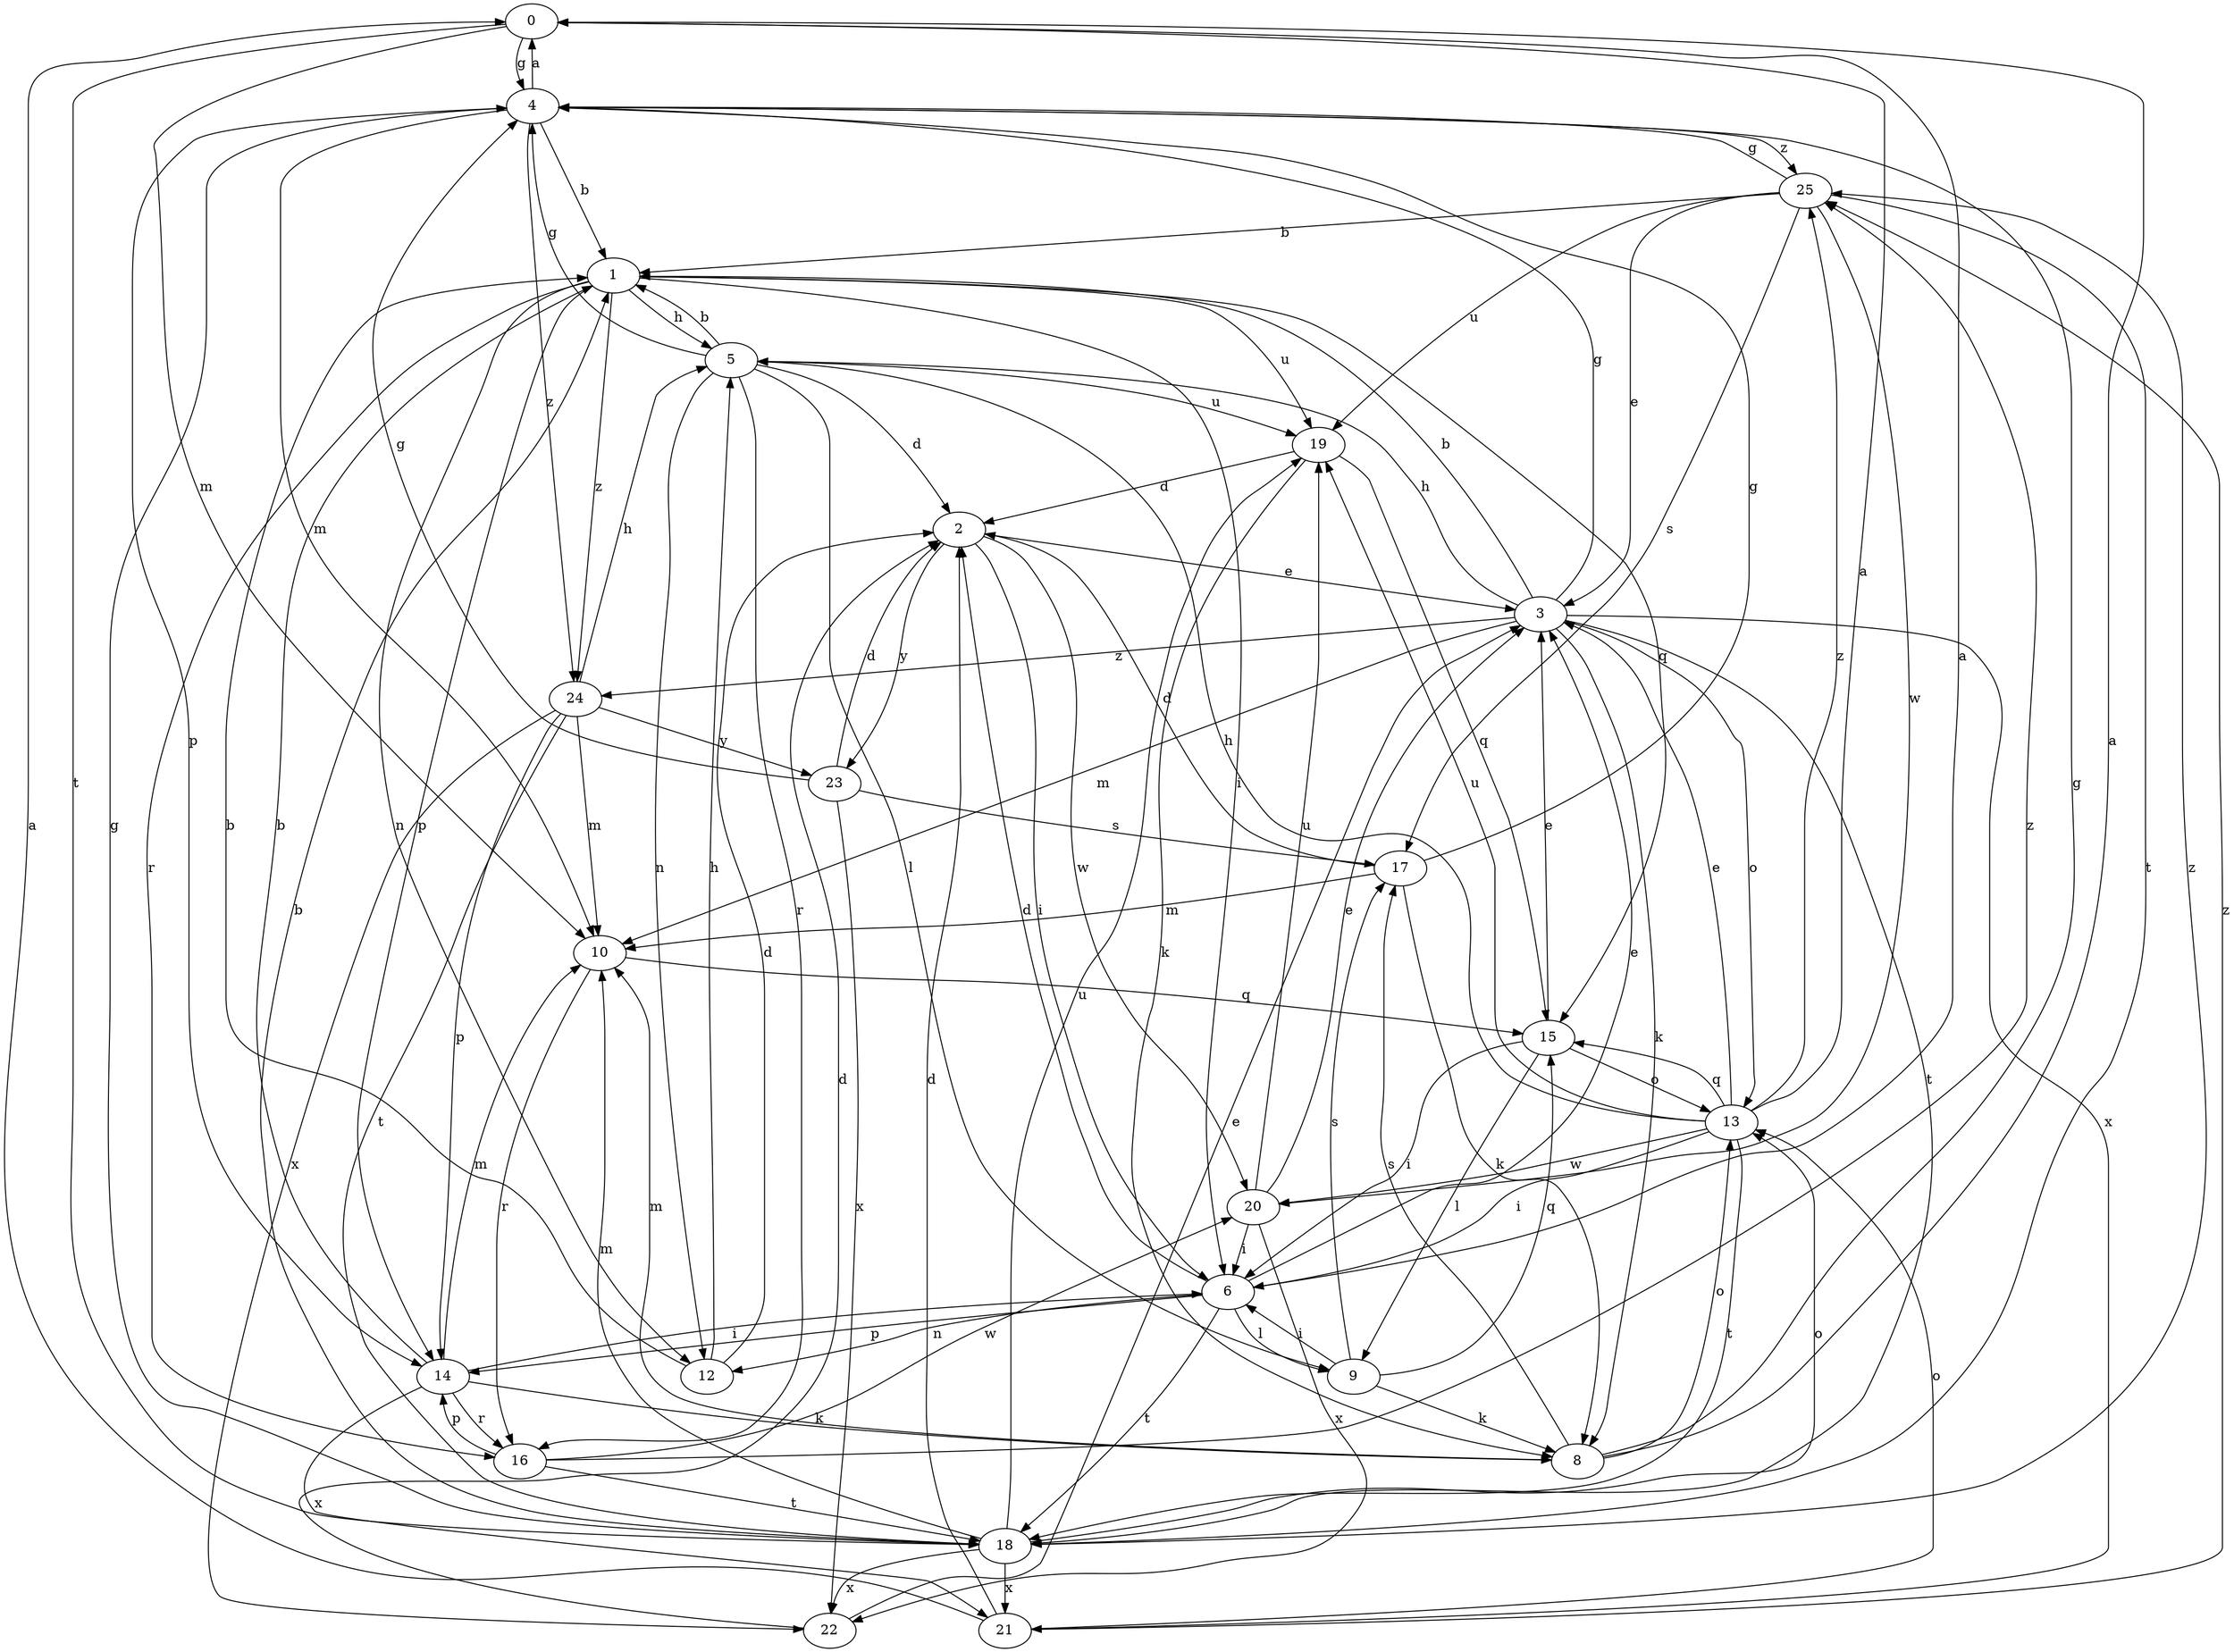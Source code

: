 strict digraph  {
0;
1;
2;
3;
4;
5;
6;
8;
9;
10;
12;
13;
14;
15;
16;
17;
18;
19;
20;
21;
22;
23;
24;
25;
0 -> 4  [label=g];
0 -> 10  [label=m];
0 -> 18  [label=t];
1 -> 5  [label=h];
1 -> 6  [label=i];
1 -> 12  [label=n];
1 -> 14  [label=p];
1 -> 15  [label=q];
1 -> 16  [label=r];
1 -> 19  [label=u];
1 -> 24  [label=z];
2 -> 3  [label=e];
2 -> 6  [label=i];
2 -> 20  [label=w];
2 -> 23  [label=y];
3 -> 1  [label=b];
3 -> 4  [label=g];
3 -> 5  [label=h];
3 -> 8  [label=k];
3 -> 10  [label=m];
3 -> 13  [label=o];
3 -> 18  [label=t];
3 -> 21  [label=x];
3 -> 24  [label=z];
4 -> 0  [label=a];
4 -> 1  [label=b];
4 -> 10  [label=m];
4 -> 14  [label=p];
4 -> 24  [label=z];
4 -> 25  [label=z];
5 -> 1  [label=b];
5 -> 2  [label=d];
5 -> 4  [label=g];
5 -> 9  [label=l];
5 -> 12  [label=n];
5 -> 16  [label=r];
5 -> 19  [label=u];
6 -> 0  [label=a];
6 -> 2  [label=d];
6 -> 3  [label=e];
6 -> 9  [label=l];
6 -> 12  [label=n];
6 -> 14  [label=p];
6 -> 18  [label=t];
8 -> 0  [label=a];
8 -> 4  [label=g];
8 -> 10  [label=m];
8 -> 13  [label=o];
8 -> 17  [label=s];
9 -> 6  [label=i];
9 -> 8  [label=k];
9 -> 15  [label=q];
9 -> 17  [label=s];
10 -> 15  [label=q];
10 -> 16  [label=r];
12 -> 1  [label=b];
12 -> 2  [label=d];
12 -> 5  [label=h];
13 -> 0  [label=a];
13 -> 3  [label=e];
13 -> 5  [label=h];
13 -> 6  [label=i];
13 -> 15  [label=q];
13 -> 18  [label=t];
13 -> 19  [label=u];
13 -> 20  [label=w];
13 -> 25  [label=z];
14 -> 1  [label=b];
14 -> 6  [label=i];
14 -> 8  [label=k];
14 -> 10  [label=m];
14 -> 16  [label=r];
14 -> 21  [label=x];
15 -> 3  [label=e];
15 -> 6  [label=i];
15 -> 9  [label=l];
15 -> 13  [label=o];
16 -> 14  [label=p];
16 -> 18  [label=t];
16 -> 20  [label=w];
16 -> 25  [label=z];
17 -> 2  [label=d];
17 -> 4  [label=g];
17 -> 8  [label=k];
17 -> 10  [label=m];
18 -> 1  [label=b];
18 -> 4  [label=g];
18 -> 10  [label=m];
18 -> 13  [label=o];
18 -> 19  [label=u];
18 -> 21  [label=x];
18 -> 22  [label=x];
18 -> 25  [label=z];
19 -> 2  [label=d];
19 -> 8  [label=k];
19 -> 15  [label=q];
20 -> 3  [label=e];
20 -> 6  [label=i];
20 -> 19  [label=u];
20 -> 22  [label=x];
21 -> 0  [label=a];
21 -> 2  [label=d];
21 -> 13  [label=o];
21 -> 25  [label=z];
22 -> 2  [label=d];
22 -> 3  [label=e];
23 -> 2  [label=d];
23 -> 4  [label=g];
23 -> 17  [label=s];
23 -> 22  [label=x];
24 -> 5  [label=h];
24 -> 10  [label=m];
24 -> 14  [label=p];
24 -> 18  [label=t];
24 -> 22  [label=x];
24 -> 23  [label=y];
25 -> 1  [label=b];
25 -> 3  [label=e];
25 -> 4  [label=g];
25 -> 17  [label=s];
25 -> 18  [label=t];
25 -> 19  [label=u];
25 -> 20  [label=w];
}
